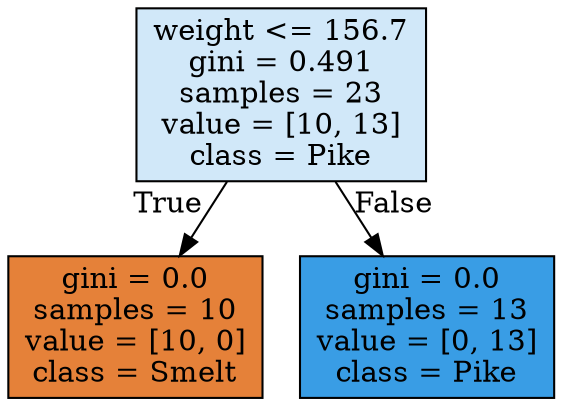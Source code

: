 digraph Tree {
node [shape=box, style="filled", color="black"] ;
0 [label="weight <= 156.7\ngini = 0.491\nsamples = 23\nvalue = [10, 13]\nclass = Pike", fillcolor="#d1e8f9"] ;
1 [label="gini = 0.0\nsamples = 10\nvalue = [10, 0]\nclass = Smelt", fillcolor="#e58139"] ;
0 -> 1 [labeldistance=2.5, labelangle=45, headlabel="True"] ;
2 [label="gini = 0.0\nsamples = 13\nvalue = [0, 13]\nclass = Pike", fillcolor="#399de5"] ;
0 -> 2 [labeldistance=2.5, labelangle=-45, headlabel="False"] ;
}